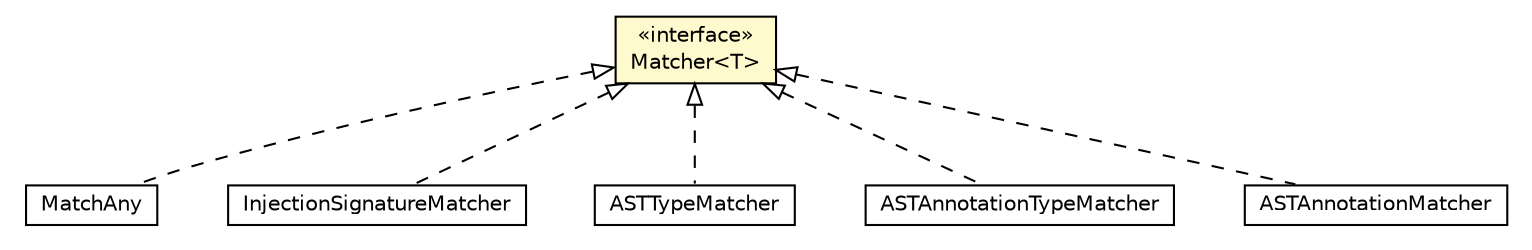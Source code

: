 #!/usr/local/bin/dot
#
# Class diagram 
# Generated by UMLGraph version 5.1 (http://www.umlgraph.org/)
#

digraph G {
	edge [fontname="Helvetica",fontsize=10,labelfontname="Helvetica",labelfontsize=10];
	node [fontname="Helvetica",fontsize=10,shape=plaintext];
	nodesep=0.25;
	ranksep=0.5;
	// org.androidtransfuse.util.matcher.MatchAny
	c83963 [label=<<table title="org.androidtransfuse.util.matcher.MatchAny" border="0" cellborder="1" cellspacing="0" cellpadding="2" port="p" href="./MatchAny.html">
		<tr><td><table border="0" cellspacing="0" cellpadding="1">
<tr><td align="center" balign="center"> MatchAny </td></tr>
		</table></td></tr>
		</table>>, fontname="Helvetica", fontcolor="black", fontsize=10.0];
	// org.androidtransfuse.util.matcher.InjectionSignatureMatcher
	c83965 [label=<<table title="org.androidtransfuse.util.matcher.InjectionSignatureMatcher" border="0" cellborder="1" cellspacing="0" cellpadding="2" port="p" href="./InjectionSignatureMatcher.html">
		<tr><td><table border="0" cellspacing="0" cellpadding="1">
<tr><td align="center" balign="center"> InjectionSignatureMatcher </td></tr>
		</table></td></tr>
		</table>>, fontname="Helvetica", fontcolor="black", fontsize=10.0];
	// org.androidtransfuse.util.matcher.ASTTypeMatcher
	c83967 [label=<<table title="org.androidtransfuse.util.matcher.ASTTypeMatcher" border="0" cellborder="1" cellspacing="0" cellpadding="2" port="p" href="./ASTTypeMatcher.html">
		<tr><td><table border="0" cellspacing="0" cellpadding="1">
<tr><td align="center" balign="center"> ASTTypeMatcher </td></tr>
		</table></td></tr>
		</table>>, fontname="Helvetica", fontcolor="black", fontsize=10.0];
	// org.androidtransfuse.util.matcher.Matcher<T>
	c83968 [label=<<table title="org.androidtransfuse.util.matcher.Matcher" border="0" cellborder="1" cellspacing="0" cellpadding="2" port="p" bgcolor="lemonChiffon" href="./Matcher.html">
		<tr><td><table border="0" cellspacing="0" cellpadding="1">
<tr><td align="center" balign="center"> &#171;interface&#187; </td></tr>
<tr><td align="center" balign="center"> Matcher&lt;T&gt; </td></tr>
		</table></td></tr>
		</table>>, fontname="Helvetica", fontcolor="black", fontsize=10.0];
	// org.androidtransfuse.util.matcher.ASTAnnotationTypeMatcher
	c83969 [label=<<table title="org.androidtransfuse.util.matcher.ASTAnnotationTypeMatcher" border="0" cellborder="1" cellspacing="0" cellpadding="2" port="p" href="./ASTAnnotationTypeMatcher.html">
		<tr><td><table border="0" cellspacing="0" cellpadding="1">
<tr><td align="center" balign="center"> ASTAnnotationTypeMatcher </td></tr>
		</table></td></tr>
		</table>>, fontname="Helvetica", fontcolor="black", fontsize=10.0];
	// org.androidtransfuse.util.matcher.ASTAnnotationMatcher
	c83970 [label=<<table title="org.androidtransfuse.util.matcher.ASTAnnotationMatcher" border="0" cellborder="1" cellspacing="0" cellpadding="2" port="p" href="./ASTAnnotationMatcher.html">
		<tr><td><table border="0" cellspacing="0" cellpadding="1">
<tr><td align="center" balign="center"> ASTAnnotationMatcher </td></tr>
		</table></td></tr>
		</table>>, fontname="Helvetica", fontcolor="black", fontsize=10.0];
	//org.androidtransfuse.util.matcher.MatchAny implements org.androidtransfuse.util.matcher.Matcher<T>
	c83968:p -> c83963:p [dir=back,arrowtail=empty,style=dashed];
	//org.androidtransfuse.util.matcher.InjectionSignatureMatcher implements org.androidtransfuse.util.matcher.Matcher<T>
	c83968:p -> c83965:p [dir=back,arrowtail=empty,style=dashed];
	//org.androidtransfuse.util.matcher.ASTTypeMatcher implements org.androidtransfuse.util.matcher.Matcher<T>
	c83968:p -> c83967:p [dir=back,arrowtail=empty,style=dashed];
	//org.androidtransfuse.util.matcher.ASTAnnotationTypeMatcher implements org.androidtransfuse.util.matcher.Matcher<T>
	c83968:p -> c83969:p [dir=back,arrowtail=empty,style=dashed];
	//org.androidtransfuse.util.matcher.ASTAnnotationMatcher implements org.androidtransfuse.util.matcher.Matcher<T>
	c83968:p -> c83970:p [dir=back,arrowtail=empty,style=dashed];
}

